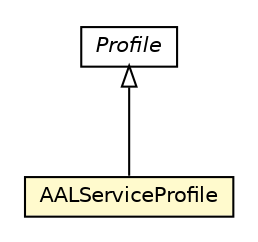 #!/usr/local/bin/dot
#
# Class diagram 
# Generated by UMLGraph version R5_6-24-gf6e263 (http://www.umlgraph.org/)
#

digraph G {
	edge [fontname="Helvetica",fontsize=10,labelfontname="Helvetica",labelfontsize=10];
	node [fontname="Helvetica",fontsize=10,shape=plaintext];
	nodesep=0.25;
	ranksep=0.5;
	// org.universAAL.ontology.profile.AALServiceProfile
	c40694 [label=<<table title="org.universAAL.ontology.profile.AALServiceProfile" border="0" cellborder="1" cellspacing="0" cellpadding="2" port="p" bgcolor="lemonChiffon" href="./AALServiceProfile.html">
		<tr><td><table border="0" cellspacing="0" cellpadding="1">
<tr><td align="center" balign="center"> AALServiceProfile </td></tr>
		</table></td></tr>
		</table>>, URL="./AALServiceProfile.html", fontname="Helvetica", fontcolor="black", fontsize=10.0];
	// org.universAAL.ontology.profile.Profile
	c40699 [label=<<table title="org.universAAL.ontology.profile.Profile" border="0" cellborder="1" cellspacing="0" cellpadding="2" port="p" href="./Profile.html">
		<tr><td><table border="0" cellspacing="0" cellpadding="1">
<tr><td align="center" balign="center"><font face="Helvetica-Oblique"> Profile </font></td></tr>
		</table></td></tr>
		</table>>, URL="./Profile.html", fontname="Helvetica", fontcolor="black", fontsize=10.0];
	//org.universAAL.ontology.profile.AALServiceProfile extends org.universAAL.ontology.profile.Profile
	c40699:p -> c40694:p [dir=back,arrowtail=empty];
}

